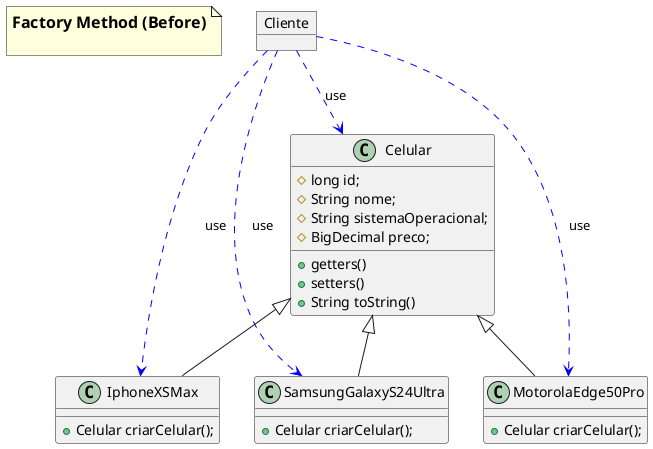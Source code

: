 @startuml
note as N1
  <size:16><b>Factory Method (Before)

end note

object Cliente

class Celular {
    # long id;
    # String nome;
    # String sistemaOperacional;
    # BigDecimal preco;
    + getters()
    + setters()
    + String toString()
}

class IphoneXSMax {
    +Celular criarCelular();
}

class MotorolaEdge50Pro {
    +Celular criarCelular();
}

class SamsungGalaxyS24Ultra {
    +Celular criarCelular();
}

Cliente .[#blue].> Celular :use
Cliente .[#blue].> IphoneXSMax :use
Cliente .[#blue].> MotorolaEdge50Pro :use
Cliente .[#blue].> SamsungGalaxyS24Ultra :use

class IphoneXSMax extends Celular
class MotorolaEdge50Pro extends Celular
class SamsungGalaxyS24Ultra extends Celular
@enduml
